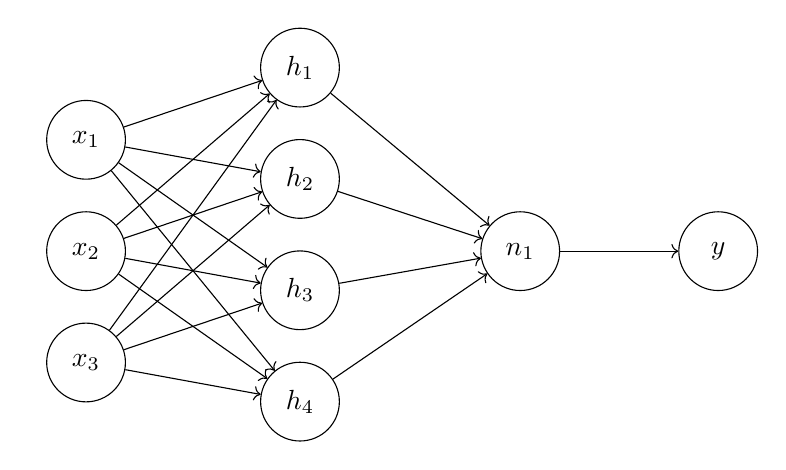 \tikzstyle{input} = [circle, minimum width=1cm, minimum height=1cm,text centered, draw=black]
\tikzstyle{ell} = [ellipse, minimum width=1cm, minimum height=1cm,text centered, draw=black]
\begin{tikzpicture}[node distance=1.5cm]
    \node (i1) [input] {$x_1$};
    \node (i2) [input, below=0.4cm of i1] {$x_2$};
    \node (i3) [input, below=0.4cm of i2] {$x_3$};
    \node (h1) [input, above right=0.2cm and 2cm of i1] {$h_1$};
    \node (h2) [input, below=0.4cm of h1] {$h_2$};
    \node (h3) [input, below=0.4cm of h2] {$h_3$};
    \node (h4) [input, below=0.4cm of h3] {$h_4$};
    \node (o) [input, right=4.5cm of i2] {$n_1$};
    \node (y) [input, right=1.5cm of o] {$y$};
    \draw [->] (i1) -- (h1);
    \draw [->] (i1) -- (h2);
    \draw [->] (i1) -- (h3);
    \draw [->] (i1) -- (h4);
    \draw [->] (i2) -- (h1);
    \draw [->] (i2) -- (h2);
    \draw [->] (i2) -- (h3);
    \draw [->] (i2) -- (h4);
    \draw [->] (i3) -- (h1);
    \draw [->] (i3) -- (h2);
    \draw [->] (i3) -- (h3);
    \draw [->] (i3) -- (h4);
    \draw [->] (h1) -- (o);
    \draw [->] (h2) -- (o);
    \draw [->] (h3) -- (o);
    \draw [->] (h4) -- (o);
    \draw [->] (o) -- (y);

\end{tikzpicture}